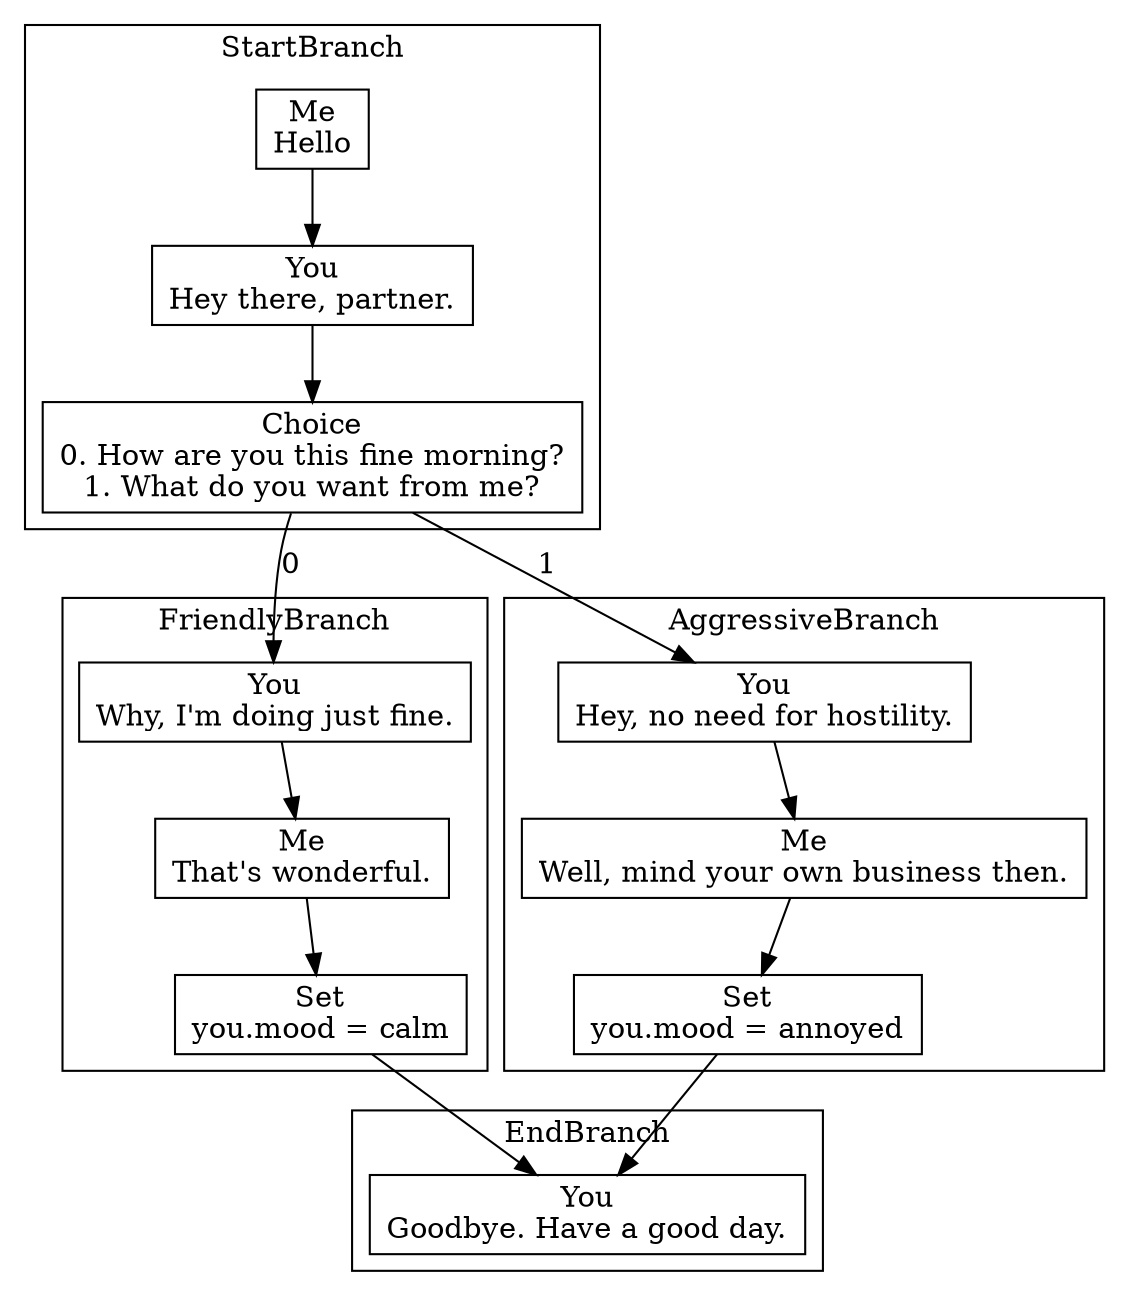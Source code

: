 digraph G {
subgraph cluster_0{
label = "StartBranch";
140458263137584 [label="Me\nHello", shape=box];
140458263138016 [label="You\nHey there, partner.", shape=box];
140458263136864 [label="Choice\n0. How are you this fine morning?\n1. What do you want from me?", shape=box];
}
subgraph cluster_1{
label = "FriendlyBranch";
140458263137680 [label="You\nWhy, I'm doing just fine.", shape=box];
140458263137776 [label="Me\nThat's wonderful.", shape=box];
140458262706112 [label="Set\nyou.mood = calm", shape=box];
}
subgraph cluster_2{
label = "AggressiveBranch";
140458262706208 [label="You\nHey, no need for hostility.", shape=box];
140458262706064 [label="Me\nWell, mind your own business then.", shape=box];
140458262706496 [label="Set\nyou.mood = annoyed", shape=box];
}
subgraph cluster_3{
label = "EndBranch";
140458262706160 [label="You\nGoodbye. Have a good day.", shape=box];
}
140458263137584 -> 140458263138016;
140458263138016 -> 140458263136864;
140458263136864 -> 140458263137680 [label=0];
140458263136864 -> 140458262706208 [label=1];
140458263137680 -> 140458263137776;
140458263137776 -> 140458262706112;
140458262706112 -> 140458262706160;
140458262706208 -> 140458262706064;
140458262706064 -> 140458262706496;
140458262706496 -> 140458262706160;
}